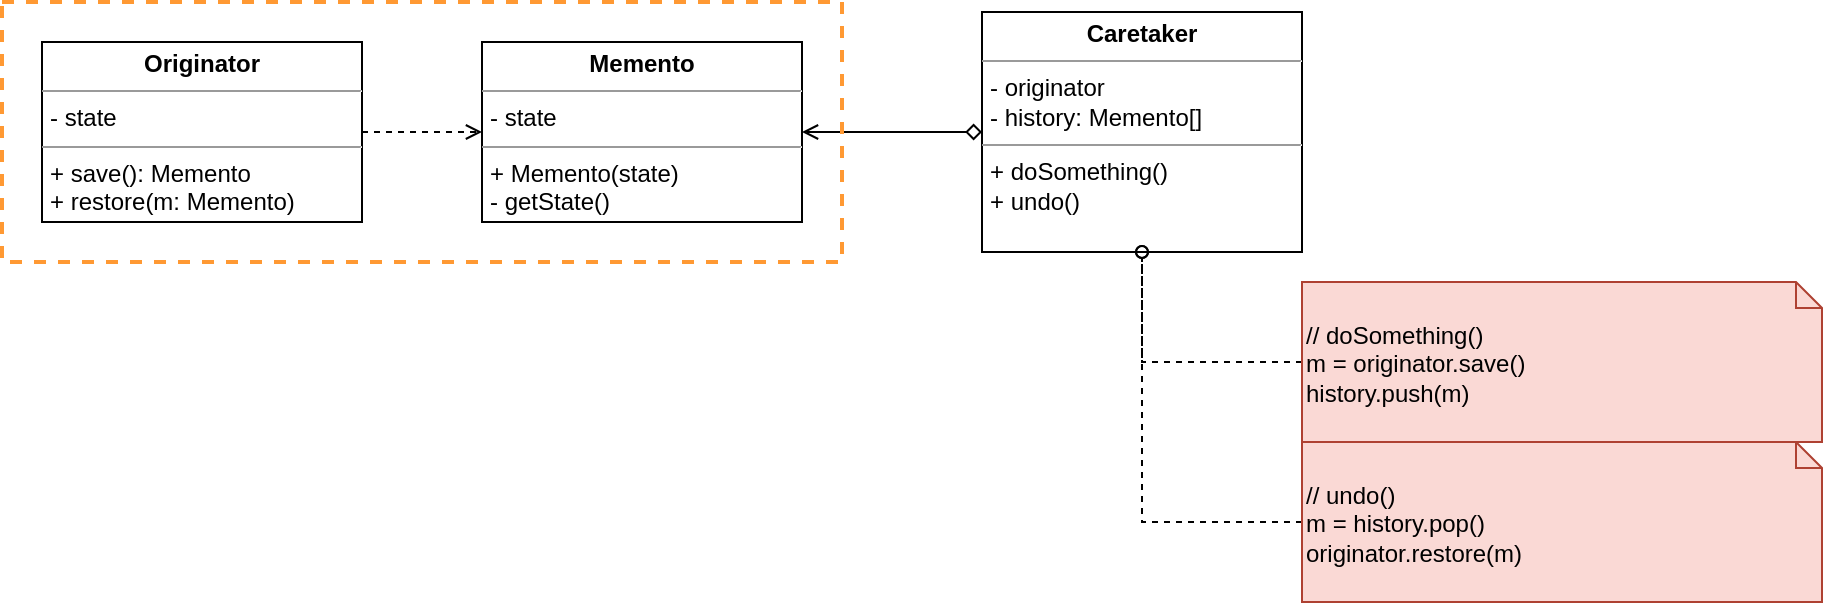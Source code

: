 <mxfile version="20.8.16" type="device"><diagram name="Page-1" id="cAP60LDei476HDVH9xvf"><mxGraphModel dx="714" dy="785" grid="1" gridSize="10" guides="1" tooltips="1" connect="1" arrows="1" fold="1" page="1" pageScale="1" pageWidth="827" pageHeight="1169" math="0" shadow="0"><root><mxCell id="0"/><mxCell id="1" parent="0"/><mxCell id="djnHHgISA7VWe-gy3U_8-4" style="edgeStyle=orthogonalEdgeStyle;rounded=0;orthogonalLoop=1;jettySize=auto;html=1;exitX=1;exitY=0.5;exitDx=0;exitDy=0;entryX=0;entryY=0.5;entryDx=0;entryDy=0;dashed=1;endArrow=open;endFill=0;" edge="1" parent="1" source="djnHHgISA7VWe-gy3U_8-1" target="djnHHgISA7VWe-gy3U_8-2"><mxGeometry relative="1" as="geometry"/></mxCell><mxCell id="djnHHgISA7VWe-gy3U_8-1" value="&lt;p style=&quot;margin:0px;margin-top:4px;text-align:center;&quot;&gt;&lt;b&gt;Originator&lt;/b&gt;&lt;/p&gt;&lt;hr size=&quot;1&quot;&gt;&lt;p style=&quot;margin:0px;margin-left:4px;&quot;&gt;- state&lt;/p&gt;&lt;hr size=&quot;1&quot;&gt;&lt;p style=&quot;margin:0px;margin-left:4px;&quot;&gt;+ save(): Memento&lt;/p&gt;&lt;p style=&quot;margin:0px;margin-left:4px;&quot;&gt;+ restore(m: Memento)&lt;/p&gt;" style="verticalAlign=top;align=left;overflow=fill;fontSize=12;fontFamily=Helvetica;html=1;" vertex="1" parent="1"><mxGeometry x="120" y="320" width="160" height="90" as="geometry"/></mxCell><mxCell id="djnHHgISA7VWe-gy3U_8-2" value="&lt;p style=&quot;margin:0px;margin-top:4px;text-align:center;&quot;&gt;&lt;b&gt;Memento&lt;/b&gt;&lt;/p&gt;&lt;hr size=&quot;1&quot;&gt;&lt;p style=&quot;margin:0px;margin-left:4px;&quot;&gt;- state&lt;/p&gt;&lt;hr size=&quot;1&quot;&gt;&lt;p style=&quot;margin:0px;margin-left:4px;&quot;&gt;+ Memento(state)&lt;/p&gt;&lt;p style=&quot;margin:0px;margin-left:4px;&quot;&gt;- getState()&lt;/p&gt;" style="verticalAlign=top;align=left;overflow=fill;fontSize=12;fontFamily=Helvetica;html=1;" vertex="1" parent="1"><mxGeometry x="340" y="320" width="160" height="90" as="geometry"/></mxCell><mxCell id="djnHHgISA7VWe-gy3U_8-5" style="edgeStyle=orthogonalEdgeStyle;rounded=0;orthogonalLoop=1;jettySize=auto;html=1;exitX=0;exitY=0.5;exitDx=0;exitDy=0;entryX=1;entryY=0.5;entryDx=0;entryDy=0;endArrow=open;endFill=0;startArrow=diamond;startFill=0;" edge="1" parent="1" source="djnHHgISA7VWe-gy3U_8-3" target="djnHHgISA7VWe-gy3U_8-2"><mxGeometry relative="1" as="geometry"/></mxCell><mxCell id="djnHHgISA7VWe-gy3U_8-3" value="&lt;p style=&quot;margin:0px;margin-top:4px;text-align:center;&quot;&gt;&lt;b&gt;Caretaker&lt;/b&gt;&lt;/p&gt;&lt;hr size=&quot;1&quot;&gt;&lt;p style=&quot;margin:0px;margin-left:4px;&quot;&gt;- originator&lt;/p&gt;&lt;p style=&quot;margin:0px;margin-left:4px;&quot;&gt;- history: Memento[]&lt;/p&gt;&lt;hr size=&quot;1&quot;&gt;&lt;p style=&quot;margin:0px;margin-left:4px;&quot;&gt;+ doSomething()&lt;/p&gt;&lt;p style=&quot;margin:0px;margin-left:4px;&quot;&gt;+ undo()&lt;/p&gt;" style="verticalAlign=top;align=left;overflow=fill;fontSize=12;fontFamily=Helvetica;html=1;" vertex="1" parent="1"><mxGeometry x="590" y="305" width="160" height="120" as="geometry"/></mxCell><mxCell id="djnHHgISA7VWe-gy3U_8-6" value="" style="rounded=0;whiteSpace=wrap;html=1;fillColor=none;strokeColor=#FF9933;strokeWidth=2;dashed=1;" vertex="1" parent="1"><mxGeometry x="100" y="300" width="420" height="130" as="geometry"/></mxCell><mxCell id="djnHHgISA7VWe-gy3U_8-10" style="edgeStyle=orthogonalEdgeStyle;rounded=0;orthogonalLoop=1;jettySize=auto;html=1;exitX=0;exitY=0.5;exitDx=0;exitDy=0;exitPerimeter=0;entryX=0.5;entryY=1;entryDx=0;entryDy=0;dashed=1;startArrow=none;startFill=0;endArrow=oval;endFill=0;" edge="1" parent="1" source="djnHHgISA7VWe-gy3U_8-7" target="djnHHgISA7VWe-gy3U_8-3"><mxGeometry relative="1" as="geometry"/></mxCell><mxCell id="djnHHgISA7VWe-gy3U_8-7" value="// undo()&lt;br&gt;m = history.pop()&lt;br&gt;originator.restore(m)" style="shape=note2;boundedLbl=1;whiteSpace=wrap;html=1;size=13;verticalAlign=top;align=left;strokeColor=#ae4132;fillColor=#fad9d5;" vertex="1" parent="1"><mxGeometry x="750" y="520" width="260" height="80" as="geometry"/></mxCell><mxCell id="djnHHgISA7VWe-gy3U_8-9" style="edgeStyle=orthogonalEdgeStyle;rounded=0;orthogonalLoop=1;jettySize=auto;html=1;exitX=0;exitY=0.5;exitDx=0;exitDy=0;exitPerimeter=0;entryX=0.5;entryY=1;entryDx=0;entryDy=0;dashed=1;startArrow=none;startFill=0;endArrow=oval;endFill=0;" edge="1" parent="1" source="djnHHgISA7VWe-gy3U_8-8" target="djnHHgISA7VWe-gy3U_8-3"><mxGeometry relative="1" as="geometry"/></mxCell><mxCell id="djnHHgISA7VWe-gy3U_8-8" value="// doSomething()&lt;br&gt;m = originator.save()&lt;br&gt;history.push(m)" style="shape=note2;boundedLbl=1;whiteSpace=wrap;html=1;size=13;verticalAlign=top;align=left;strokeColor=#ae4132;fillColor=#fad9d5;" vertex="1" parent="1"><mxGeometry x="750" y="440" width="260" height="80" as="geometry"/></mxCell></root></mxGraphModel></diagram></mxfile>